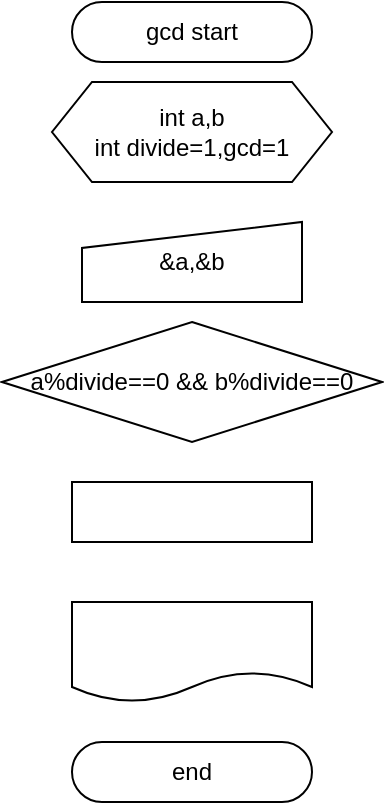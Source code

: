 <mxfile version="17.4.0" type="device"><diagram id="pDuf9Kuj0F9xmKWP6_tm" name="Page-1"><mxGraphModel dx="1408" dy="762" grid="1" gridSize="10" guides="1" tooltips="1" connect="1" arrows="1" fold="1" page="1" pageScale="1" pageWidth="827" pageHeight="1169" math="0" shadow="0"><root><mxCell id="0"/><mxCell id="1" parent="0"/><mxCell id="aAKMD3TT1ThtIXbs-mju-1" value="gcd start" style="rounded=1;whiteSpace=wrap;html=1;arcSize=50;" vertex="1" parent="1"><mxGeometry x="80" y="40" width="120" height="30" as="geometry"/></mxCell><mxCell id="aAKMD3TT1ThtIXbs-mju-5" value="int a,b&lt;br&gt;int divide=1,gcd=1" style="shape=hexagon;perimeter=hexagonPerimeter2;whiteSpace=wrap;html=1;fixedSize=1;" vertex="1" parent="1"><mxGeometry x="70" y="80" width="140" height="50" as="geometry"/></mxCell><mxCell id="aAKMD3TT1ThtIXbs-mju-8" value="&amp;amp;a,&amp;amp;b" style="shape=manualInput;whiteSpace=wrap;html=1;size=13;" vertex="1" parent="1"><mxGeometry x="85" y="150" width="110" height="40" as="geometry"/></mxCell><mxCell id="aAKMD3TT1ThtIXbs-mju-9" value="a%divide==0 &amp;amp;&amp;amp; b%divide==0" style="rhombus;whiteSpace=wrap;html=1;shadow=0;rounded=0;" vertex="1" parent="1"><mxGeometry x="45" y="200" width="190" height="60" as="geometry"/></mxCell><mxCell id="aAKMD3TT1ThtIXbs-mju-10" value="" style="rounded=0;whiteSpace=wrap;html=1;" vertex="1" parent="1"><mxGeometry x="80" y="280" width="120" height="30" as="geometry"/></mxCell><mxCell id="aAKMD3TT1ThtIXbs-mju-11" value="" style="shape=document;whiteSpace=wrap;html=1;boundedLbl=1;" vertex="1" parent="1"><mxGeometry x="80" y="340" width="120" height="50" as="geometry"/></mxCell><mxCell id="aAKMD3TT1ThtIXbs-mju-12" value="end" style="rounded=1;whiteSpace=wrap;html=1;arcSize=50;" vertex="1" parent="1"><mxGeometry x="80" y="410" width="120" height="30" as="geometry"/></mxCell></root></mxGraphModel></diagram></mxfile>